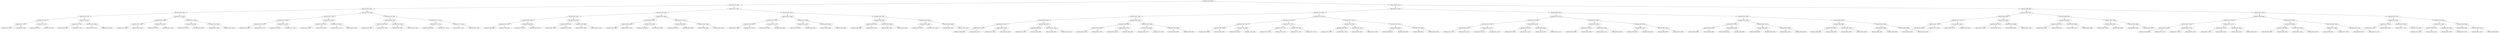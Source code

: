digraph G{
640606387 [label="Node{data=[4448, 4448]}"]
640606387 -> 1750660313
1750660313 [label="Node{data=[2328, 2328]}"]
1750660313 -> 535617439
535617439 [label="Node{data=[2244, 2244]}"]
535617439 -> 1644524715
1644524715 [label="Node{data=[2228, 2228]}"]
1644524715 -> 863976224
863976224 [label="Node{data=[919, 919]}"]
863976224 -> 481226666
481226666 [label="Node{data=[915, 915]}"]
481226666 -> 1699203975
1699203975 [label="Node{data=[913, 913]}"]
1699203975 -> 741231528
741231528 [label="Node{data=[912, 912]}"]
1699203975 -> 1724039990
1724039990 [label="Node{data=[914, 914]}"]
481226666 -> 234533883
234533883 [label="Node{data=[917, 917]}"]
234533883 -> 1455053360
1455053360 [label="Node{data=[916, 916]}"]
234533883 -> 135735364
135735364 [label="Node{data=[918, 918]}"]
863976224 -> 2017235203
2017235203 [label="Node{data=[923, 923]}"]
2017235203 -> 545362068
545362068 [label="Node{data=[921, 921]}"]
545362068 -> 611202414
611202414 [label="Node{data=[920, 920]}"]
545362068 -> 353004719
353004719 [label="Node{data=[922, 922]}"]
2017235203 -> 153244548
153244548 [label="Node{data=[2000, 2000]}"]
153244548 -> 629896964
629896964 [label="Node{data=[1833, 1833]}"]
153244548 -> 1880880030
1880880030 [label="Node{data=[2023, 2023]}"]
1644524715 -> 909280806
909280806 [label="Node{data=[2236, 2236]}"]
909280806 -> 756501783
756501783 [label="Node{data=[2232, 2232]}"]
756501783 -> 1398422758
1398422758 [label="Node{data=[2230, 2230]}"]
1398422758 -> 2087887376
2087887376 [label="Node{data=[2229, 2229]}"]
1398422758 -> 1590892558
1590892558 [label="Node{data=[2231, 2231]}"]
756501783 -> 1237027126
1237027126 [label="Node{data=[2234, 2234]}"]
1237027126 -> 1258562027
1258562027 [label="Node{data=[2233, 2233]}"]
1237027126 -> 579827897
579827897 [label="Node{data=[2235, 2235]}"]
909280806 -> 1692010382
1692010382 [label="Node{data=[2240, 2240]}"]
1692010382 -> 1899872282
1899872282 [label="Node{data=[2238, 2238]}"]
1899872282 -> 467451055
467451055 [label="Node{data=[2237, 2237]}"]
1899872282 -> 1120884189
1120884189 [label="Node{data=[2239, 2239]}"]
1692010382 -> 1990057085
1990057085 [label="Node{data=[2242, 2242]}"]
1990057085 -> 1765801892
1765801892 [label="Node{data=[2241, 2241]}"]
1990057085 -> 393748456
393748456 [label="Node{data=[2243, 2243]}"]
535617439 -> 799134055
799134055 [label="Node{data=[2260, 2260]}"]
799134055 -> 927440602
927440602 [label="Node{data=[2252, 2252]}"]
927440602 -> 563320137
563320137 [label="Node{data=[2248, 2248]}"]
563320137 -> 1984125388
1984125388 [label="Node{data=[2246, 2246]}"]
1984125388 -> 1464370314
1464370314 [label="Node{data=[2245, 2245]}"]
1984125388 -> 1551000055
1551000055 [label="Node{data=[2247, 2247]}"]
563320137 -> 1635159789
1635159789 [label="Node{data=[2250, 2250]}"]
1635159789 -> 219625014
219625014 [label="Node{data=[2249, 2249]}"]
1635159789 -> 518561738
518561738 [label="Node{data=[2251, 2251]}"]
927440602 -> 1364867129
1364867129 [label="Node{data=[2256, 2256]}"]
1364867129 -> 76465433
76465433 [label="Node{data=[2254, 2254]}"]
76465433 -> 807200056
807200056 [label="Node{data=[2253, 2253]}"]
76465433 -> 1783642686
1783642686 [label="Node{data=[2255, 2255]}"]
1364867129 -> 1791712445
1791712445 [label="Node{data=[2258, 2258]}"]
1791712445 -> 404749040
404749040 [label="Node{data=[2257, 2257]}"]
1791712445 -> 1342040558
1342040558 [label="Node{data=[2259, 2259]}"]
799134055 -> 613923813
613923813 [label="Node{data=[2268, 2268]}"]
613923813 -> 344532350
344532350 [label="Node{data=[2264, 2264]}"]
344532350 -> 1940297061
1940297061 [label="Node{data=[2262, 2262]}"]
1940297061 -> 1395957862
1395957862 [label="Node{data=[2261, 2261]}"]
1940297061 -> 1256546678
1256546678 [label="Node{data=[2263, 2263]}"]
344532350 -> 387587969
387587969 [label="Node{data=[2266, 2266]}"]
387587969 -> 1355853242
1355853242 [label="Node{data=[2265, 2265]}"]
387587969 -> 647041110
647041110 [label="Node{data=[2267, 2267]}"]
613923813 -> 1193163555
1193163555 [label="Node{data=[2272, 2272]}"]
1193163555 -> 4182614
4182614 [label="Node{data=[2270, 2270]}"]
4182614 -> 1440158358
1440158358 [label="Node{data=[2269, 2269]}"]
4182614 -> 2078976986
2078976986 [label="Node{data=[2271, 2271]}"]
1193163555 -> 1293631655
1293631655 [label="Node{data=[2274, 2274]}"]
1293631655 -> 860390960
860390960 [label="Node{data=[2273, 2273]}"]
1293631655 -> 1592160621
1592160621 [label="Node{data=[2322, 2322]}"]
1750660313 -> 1887221008
1887221008 [label="Node{data=[4351, 4351]}"]
1887221008 -> 1744166336
1744166336 [label="Node{data=[4298, 4298]}"]
1744166336 -> 276545032
276545032 [label="Node{data=[4290, 4290]}"]
276545032 -> 2105264243
2105264243 [label="Node{data=[3786, 3786]}"]
2105264243 -> 1748641529
1748641529 [label="Node{data=[2402, 2402]}"]
1748641529 -> 560528867
560528867 [label="Node{data=[2356, 2356]}"]
1748641529 -> 1814993976
1814993976 [label="Node{data=[3760, 3760]}"]
2105264243 -> 1337325982
1337325982 [label="Node{data=[3946, 3946]}"]
1337325982 -> 1988166527
1988166527 [label="Node{data=[3795, 3795]}"]
1337325982 -> 283148201
283148201 [label="Node{data=[3974, 3974]}"]
276545032 -> 137883345
137883345 [label="Node{data=[4294, 4294]}"]
137883345 -> 1747885888
1747885888 [label="Node{data=[4292, 4292]}"]
1747885888 -> 374010817
374010817 [label="Node{data=[4291, 4291]}"]
1747885888 -> 88394646
88394646 [label="Node{data=[4293, 4293]}"]
137883345 -> 850590857
850590857 [label="Node{data=[4296, 4296]}"]
850590857 -> 779792640
779792640 [label="Node{data=[4295, 4295]}"]
850590857 -> 1869585397
1869585397 [label="Node{data=[4297, 4297]}"]
1744166336 -> 1289020917
1289020917 [label="Node{data=[4306, 4306]}"]
1289020917 -> 1764167250
1764167250 [label="Node{data=[4302, 4302]}"]
1764167250 -> 305025223
305025223 [label="Node{data=[4300, 4300]}"]
305025223 -> 17682756
17682756 [label="Node{data=[4299, 4299]}"]
305025223 -> 1780316125
1780316125 [label="Node{data=[4301, 4301]}"]
1764167250 -> 999928146
999928146 [label="Node{data=[4304, 4304]}"]
999928146 -> 1532061326
1532061326 [label="Node{data=[4303, 4303]}"]
999928146 -> 876153681
876153681 [label="Node{data=[4305, 4305]}"]
1289020917 -> 890974612
890974612 [label="Node{data=[4317, 4317]}"]
890974612 -> 1132336452
1132336452 [label="Node{data=[4308, 4308]}"]
1132336452 -> 323714739
323714739 [label="Node{data=[4307, 4307]}"]
1132336452 -> 1876200456
1876200456 [label="Node{data=[4309, 4309]}"]
890974612 -> 53446647
53446647 [label="Node{data=[4349, 4349]}"]
53446647 -> 818439907
818439907 [label="Node{data=[4348, 4348]}"]
53446647 -> 2025732271
2025732271 [label="Node{data=[4350, 4350]}"]
1887221008 -> 868310908
868310908 [label="Node{data=[4367, 4367]}"]
868310908 -> 1286502092
1286502092 [label="Node{data=[4359, 4359]}"]
1286502092 -> 1059258052
1059258052 [label="Node{data=[4355, 4355]}"]
1059258052 -> 911262415
911262415 [label="Node{data=[4353, 4353]}"]
911262415 -> 257114566
257114566 [label="Node{data=[4352, 4352]}"]
911262415 -> 812928758
812928758 [label="Node{data=[4354, 4354]}"]
1059258052 -> 411583202
411583202 [label="Node{data=[4357, 4357]}"]
411583202 -> 679394694
679394694 [label="Node{data=[4356, 4356]}"]
411583202 -> 1035371582
1035371582 [label="Node{data=[4358, 4358]}"]
1286502092 -> 791117440
791117440 [label="Node{data=[4363, 4363]}"]
791117440 -> 1977788116
1977788116 [label="Node{data=[4361, 4361]}"]
1977788116 -> 674080611
674080611 [label="Node{data=[4360, 4360]}"]
1977788116 -> 557011244
557011244 [label="Node{data=[4362, 4362]}"]
791117440 -> 896858356
896858356 [label="Node{data=[4365, 4365]}"]
896858356 -> 1430273160
1430273160 [label="Node{data=[4364, 4364]}"]
896858356 -> 278110204
278110204 [label="Node{data=[4366, 4366]}"]
868310908 -> 730990323
730990323 [label="Node{data=[4440, 4440]}"]
730990323 -> 959703085
959703085 [label="Node{data=[4436, 4436]}"]
959703085 -> 1841510399
1841510399 [label="Node{data=[4398, 4398]}"]
1841510399 -> 1638083012
1638083012 [label="Node{data=[4368, 4368]}"]
1841510399 -> 1522343581
1522343581 [label="Node{data=[4403, 4403]}"]
959703085 -> 2087319399
2087319399 [label="Node{data=[4438, 4438]}"]
2087319399 -> 140594138
140594138 [label="Node{data=[4437, 4437]}"]
2087319399 -> 1895083547
1895083547 [label="Node{data=[4439, 4439]}"]
730990323 -> 1116675950
1116675950 [label="Node{data=[4444, 4444]}"]
1116675950 -> 1903037079
1903037079 [label="Node{data=[4442, 4442]}"]
1903037079 -> 1934860539
1934860539 [label="Node{data=[4441, 4441]}"]
1903037079 -> 637689084
637689084 [label="Node{data=[4443, 4443]}"]
1116675950 -> 474764093
474764093 [label="Node{data=[4446, 4446]}"]
474764093 -> 494389393
494389393 [label="Node{data=[4445, 4445]}"]
474764093 -> 1942878140
1942878140 [label="Node{data=[4447, 4447]}"]
640606387 -> 1201447045
1201447045 [label="Node{data=[8611, 8611]}"]
1201447045 -> 968349424
968349424 [label="Node{data=[8116, 8116]}"]
968349424 -> 447193623
447193623 [label="Node{data=[7862, 7862]}"]
447193623 -> 114018024
114018024 [label="Node{data=[4503, 4503]}"]
114018024 -> 611440188
611440188 [label="Node{data=[4456, 4456]}"]
611440188 -> 603358228
603358228 [label="Node{data=[4452, 4452]}"]
603358228 -> 73809255
73809255 [label="Node{data=[4450, 4450]}"]
73809255 -> 1556240261
1556240261 [label="Node{data=[4449, 4449]}"]
73809255 -> 1990769175
1990769175 [label="Node{data=[4451, 4451]}"]
603358228 -> 1634289394
1634289394 [label="Node{data=[4454, 4454]}"]
1634289394 -> 1414644413
1414644413 [label="Node{data=[4453, 4453]}"]
1634289394 -> 451008973
451008973 [label="Node{data=[4455, 4455]}"]
611440188 -> 699048068
699048068 [label="Node{data=[4499, 4499]}"]
699048068 -> 48180629
48180629 [label="Node{data=[4458, 4458]}"]
48180629 -> 1489060697
1489060697 [label="Node{data=[4457, 4457]}"]
48180629 -> 1291507261
1291507261 [label="Node{data=[4498, 4498]}"]
699048068 -> 807989670
807989670 [label="Node{data=[4501, 4501]}"]
807989670 -> 1264632243
1264632243 [label="Node{data=[4500, 4500]}"]
807989670 -> 434735117
434735117 [label="Node{data=[4502, 4502]}"]
114018024 -> 54062643
54062643 [label="Node{data=[6039, 6039]}"]
54062643 -> 1961527859
1961527859 [label="Node{data=[4566, 4566]}"]
1961527859 -> 961196100
961196100 [label="Node{data=[4505, 4505]}"]
961196100 -> 1815539328
1815539328 [label="Node{data=[4504, 4504]}"]
961196100 -> 683400259
683400259 [label="Node{data=[4537, 4537]}"]
1961527859 -> 136339573
136339573 [label="Node{data=[4932, 4932]}"]
136339573 -> 1677994405
1677994405 [label="Node{data=[4914, 4914]}"]
136339573 -> 1067288907
1067288907 [label="Node{data=[5989, 5989]}"]
54062643 -> 1236403007
1236403007 [label="Node{data=[7858, 7858]}"]
1236403007 -> 1109062068
1109062068 [label="Node{data=[6140, 6140]}"]
1109062068 -> 118927699
118927699 [label="Node{data=[6128, 6128]}"]
1109062068 -> 1418901291
1418901291 [label="Node{data=[7726, 7726]}"]
1236403007 -> 224456061
224456061 [label="Node{data=[7860, 7860]}"]
224456061 -> 409086516
409086516 [label="Node{data=[7859, 7859]}"]
224456061 -> 709659714
709659714 [label="Node{data=[7861, 7861]}"]
447193623 -> 1806061007
1806061007 [label="Node{data=[7878, 7878]}"]
1806061007 -> 1638358723
1638358723 [label="Node{data=[7870, 7870]}"]
1638358723 -> 1746795337
1746795337 [label="Node{data=[7866, 7866]}"]
1746795337 -> 645743764
645743764 [label="Node{data=[7864, 7864]}"]
645743764 -> 2137832865
2137832865 [label="Node{data=[7863, 7863]}"]
645743764 -> 619099593
619099593 [label="Node{data=[7865, 7865]}"]
1746795337 -> 598132143
598132143 [label="Node{data=[7868, 7868]}"]
598132143 -> 1865641131
1865641131 [label="Node{data=[7867, 7867]}"]
598132143 -> 1965577561
1965577561 [label="Node{data=[7869, 7869]}"]
1638358723 -> 1685192392
1685192392 [label="Node{data=[7874, 7874]}"]
1685192392 -> 1903154260
1903154260 [label="Node{data=[7872, 7872]}"]
1903154260 -> 97368294
97368294 [label="Node{data=[7871, 7871]}"]
1903154260 -> 855160731
855160731 [label="Node{data=[7873, 7873]}"]
1685192392 -> 1494517938
1494517938 [label="Node{data=[7876, 7876]}"]
1494517938 -> 1456880304
1456880304 [label="Node{data=[7875, 7875]}"]
1494517938 -> 1043640836
1043640836 [label="Node{data=[7877, 7877]}"]
1806061007 -> 1233620534
1233620534 [label="Node{data=[8047, 8047]}"]
1233620534 -> 875286188
875286188 [label="Node{data=[7882, 7882]}"]
875286188 -> 1406099747
1406099747 [label="Node{data=[7880, 7880]}"]
1406099747 -> 1215323596
1215323596 [label="Node{data=[7879, 7879]}"]
1406099747 -> 1039375562
1039375562 [label="Node{data=[7881, 7881]}"]
875286188 -> 1464298358
1464298358 [label="Node{data=[7907, 7907]}"]
1464298358 -> 2141834948
2141834948 [label="Node{data=[7883, 7883]}"]
1464298358 -> 905802432
905802432 [label="Node{data=[7976, 7976]}"]
1233620534 -> 340372857
340372857 [label="Node{data=[8051, 8051]}"]
340372857 -> 2025420893
2025420893 [label="Node{data=[8049, 8049]}"]
2025420893 -> 1238845024
1238845024 [label="Node{data=[8048, 8048]}"]
2025420893 -> 392316648
392316648 [label="Node{data=[8050, 8050]}"]
340372857 -> 1318650648
1318650648 [label="Node{data=[8053, 8053]}"]
1318650648 -> 2102522118
2102522118 [label="Node{data=[8052, 8052]}"]
1318650648 -> 247880842
247880842 [label="Node{data=[8054, 8054]}"]
968349424 -> 194383548
194383548 [label="Node{data=[8563, 8563]}"]
194383548 -> 219237653
219237653 [label="Node{data=[8132, 8132]}"]
219237653 -> 2134529136
2134529136 [label="Node{data=[8124, 8124]}"]
2134529136 -> 1126458641
1126458641 [label="Node{data=[8120, 8120]}"]
1126458641 -> 2021421095
2021421095 [label="Node{data=[8118, 8118]}"]
2021421095 -> 2139284440
2139284440 [label="Node{data=[8117, 8117]}"]
2021421095 -> 1379316108
1379316108 [label="Node{data=[8119, 8119]}"]
1126458641 -> 853166646
853166646 [label="Node{data=[8122, 8122]}"]
853166646 -> 700250370
700250370 [label="Node{data=[8121, 8121]}"]
853166646 -> 1103647694
1103647694 [label="Node{data=[8123, 8123]}"]
2134529136 -> 638922922
638922922 [label="Node{data=[8128, 8128]}"]
638922922 -> 1182680484
1182680484 [label="Node{data=[8126, 8126]}"]
1182680484 -> 138723456
138723456 [label="Node{data=[8125, 8125]}"]
1182680484 -> 185705573
185705573 [label="Node{data=[8127, 8127]}"]
638922922 -> 68044237
68044237 [label="Node{data=[8130, 8130]}"]
68044237 -> 812217229
812217229 [label="Node{data=[8129, 8129]}"]
68044237 -> 512226752
512226752 [label="Node{data=[8131, 8131]}"]
219237653 -> 414406905
414406905 [label="Node{data=[8555, 8555]}"]
414406905 -> 1860519439
1860519439 [label="Node{data=[8551, 8551]}"]
1860519439 -> 359380293
359380293 [label="Node{data=[8134, 8134]}"]
359380293 -> 887323613
887323613 [label="Node{data=[8133, 8133]}"]
359380293 -> 915773736
915773736 [label="Node{data=[8550, 8550]}"]
1860519439 -> 1921283275
1921283275 [label="Node{data=[8553, 8553]}"]
1921283275 -> 982332995
982332995 [label="Node{data=[8552, 8552]}"]
1921283275 -> 362782556
362782556 [label="Node{data=[8554, 8554]}"]
414406905 -> 257497118
257497118 [label="Node{data=[8559, 8559]}"]
257497118 -> 1588201234
1588201234 [label="Node{data=[8557, 8557]}"]
1588201234 -> 231087530
231087530 [label="Node{data=[8556, 8556]}"]
1588201234 -> 1682572849
1682572849 [label="Node{data=[8558, 8558]}"]
257497118 -> 596929358
596929358 [label="Node{data=[8561, 8561]}"]
596929358 -> 755530425
755530425 [label="Node{data=[8560, 8560]}"]
596929358 -> 270404095
270404095 [label="Node{data=[8562, 8562]}"]
194383548 -> 617737795
617737795 [label="Node{data=[8595, 8595]}"]
617737795 -> 606027660
606027660 [label="Node{data=[8587, 8587]}"]
606027660 -> 1244419076
1244419076 [label="Node{data=[8567, 8567]}"]
1244419076 -> 706604367
706604367 [label="Node{data=[8565, 8565]}"]
706604367 -> 18197945
18197945 [label="Node{data=[8564, 8564]}"]
706604367 -> 1546326344
1546326344 [label="Node{data=[8566, 8566]}"]
1244419076 -> 1947202237
1947202237 [label="Node{data=[8585, 8585]}"]
1947202237 -> 826089190
826089190 [label="Node{data=[8584, 8584]}"]
1947202237 -> 501810461
501810461 [label="Node{data=[8586, 8586]}"]
606027660 -> 432858809
432858809 [label="Node{data=[8591, 8591]}"]
432858809 -> 308110631
308110631 [label="Node{data=[8589, 8589]}"]
308110631 -> 1263436708
1263436708 [label="Node{data=[8588, 8588]}"]
308110631 -> 509261373
509261373 [label="Node{data=[8590, 8590]}"]
432858809 -> 1625121377
1625121377 [label="Node{data=[8593, 8593]}"]
1625121377 -> 424691456
424691456 [label="Node{data=[8592, 8592]}"]
1625121377 -> 649897005
649897005 [label="Node{data=[8594, 8594]}"]
617737795 -> 1838945689
1838945689 [label="Node{data=[8603, 8603]}"]
1838945689 -> 1725541409
1725541409 [label="Node{data=[8599, 8599]}"]
1725541409 -> 2108329917
2108329917 [label="Node{data=[8597, 8597]}"]
2108329917 -> 1056231913
1056231913 [label="Node{data=[8596, 8596]}"]
2108329917 -> 868821875
868821875 [label="Node{data=[8598, 8598]}"]
1725541409 -> 416948623
416948623 [label="Node{data=[8601, 8601]}"]
416948623 -> 824480334
824480334 [label="Node{data=[8600, 8600]}"]
416948623 -> 692549146
692549146 [label="Node{data=[8602, 8602]}"]
1838945689 -> 1395610354
1395610354 [label="Node{data=[8607, 8607]}"]
1395610354 -> 439404353
439404353 [label="Node{data=[8605, 8605]}"]
439404353 -> 261329067
261329067 [label="Node{data=[8604, 8604]}"]
439404353 -> 494321893
494321893 [label="Node{data=[8606, 8606]}"]
1395610354 -> 879212923
879212923 [label="Node{data=[8609, 8609]}"]
879212923 -> 686910073
686910073 [label="Node{data=[8608, 8608]}"]
879212923 -> 997503236
997503236 [label="Node{data=[8610, 8610]}"]
1201447045 -> 279854951
279854951 [label="Node{data=[9068, 9068]}"]
279854951 -> 428601448
428601448 [label="Node{data=[9052, 9052]}"]
428601448 -> 982180738
982180738 [label="Node{data=[9044, 9044]}"]
982180738 -> 610830662
610830662 [label="Node{data=[8723, 8723]}"]
610830662 -> 1163714475
1163714475 [label="Node{data=[8613, 8613]}"]
1163714475 -> 59928536
59928536 [label="Node{data=[8612, 8612]}"]
1163714475 -> 1852381915
1852381915 [label="Node{data=[8710, 8710]}"]
610830662 -> 237739241
237739241 [label="Node{data=[9042, 9042]}"]
237739241 -> 757705472
757705472 [label="Node{data=[9041, 9041]}"]
237739241 -> 1037430226
1037430226 [label="Node{data=[9043, 9043]}"]
982180738 -> 466392945
466392945 [label="Node{data=[9048, 9048]}"]
466392945 -> 1238539317
1238539317 [label="Node{data=[9046, 9046]}"]
1238539317 -> 700665764
700665764 [label="Node{data=[9045, 9045]}"]
1238539317 -> 1005227059
1005227059 [label="Node{data=[9047, 9047]}"]
466392945 -> 1147335456
1147335456 [label="Node{data=[9050, 9050]}"]
1147335456 -> 428670125
428670125 [label="Node{data=[9049, 9049]}"]
1147335456 -> 704724567
704724567 [label="Node{data=[9051, 9051]}"]
428601448 -> 1164293168
1164293168 [label="Node{data=[9060, 9060]}"]
1164293168 -> 382579791
382579791 [label="Node{data=[9056, 9056]}"]
382579791 -> 1750748079
1750748079 [label="Node{data=[9054, 9054]}"]
1750748079 -> 1258955637
1258955637 [label="Node{data=[9053, 9053]}"]
1750748079 -> 598137360
598137360 [label="Node{data=[9055, 9055]}"]
382579791 -> 1488092647
1488092647 [label="Node{data=[9058, 9058]}"]
1488092647 -> 1653555821
1653555821 [label="Node{data=[9057, 9057]}"]
1488092647 -> 2021971138
2021971138 [label="Node{data=[9059, 9059]}"]
1164293168 -> 1843918744
1843918744 [label="Node{data=[9064, 9064]}"]
1843918744 -> 644997766
644997766 [label="Node{data=[9062, 9062]}"]
644997766 -> 1056260111
1056260111 [label="Node{data=[9061, 9061]}"]
644997766 -> 1619636695
1619636695 [label="Node{data=[9063, 9063]}"]
1843918744 -> 847298921
847298921 [label="Node{data=[9066, 9066]}"]
847298921 -> 466378861
466378861 [label="Node{data=[9065, 9065]}"]
847298921 -> 254656035
254656035 [label="Node{data=[9067, 9067]}"]
279854951 -> 579313944
579313944 [label="Node{data=[9512, 9512]}"]
579313944 -> 381200296
381200296 [label="Node{data=[9496, 9496]}"]
381200296 -> 1854894618
1854894618 [label="Node{data=[9076, 9076]}"]
1854894618 -> 212927822
212927822 [label="Node{data=[9072, 9072]}"]
212927822 -> 320993953
320993953 [label="Node{data=[9070, 9070]}"]
320993953 -> 1089964682
1089964682 [label="Node{data=[9069, 9069]}"]
320993953 -> 1442656044
1442656044 [label="Node{data=[9071, 9071]}"]
212927822 -> 1365433256
1365433256 [label="Node{data=[9074, 9074]}"]
1365433256 -> 1292552151
1292552151 [label="Node{data=[9073, 9073]}"]
1365433256 -> 836089638
836089638 [label="Node{data=[9075, 9075]}"]
1854894618 -> 225278591
225278591 [label="Node{data=[9172, 9172]}"]
225278591 -> 1242914785
1242914785 [label="Node{data=[9078, 9078]}"]
1242914785 -> 1362758923
1362758923 [label="Node{data=[9077, 9077]}"]
1242914785 -> 1305148557
1305148557 [label="Node{data=[9079, 9079]}"]
225278591 -> 722651593
722651593 [label="Node{data=[9451, 9451]}"]
722651593 -> 1268281629
1268281629 [label="Node{data=[9420, 9420]}"]
722651593 -> 1254850352
1254850352 [label="Node{data=[9495, 9495]}"]
381200296 -> 1358941296
1358941296 [label="Node{data=[9504, 9504]}"]
1358941296 -> 1830689575
1830689575 [label="Node{data=[9500, 9500]}"]
1830689575 -> 1703317248
1703317248 [label="Node{data=[9498, 9498]}"]
1703317248 -> 1956990591
1956990591 [label="Node{data=[9497, 9497]}"]
1703317248 -> 1519882455
1519882455 [label="Node{data=[9499, 9499]}"]
1830689575 -> 1196257153
1196257153 [label="Node{data=[9502, 9502]}"]
1196257153 -> 383911655
383911655 [label="Node{data=[9501, 9501]}"]
1196257153 -> 1214936306
1214936306 [label="Node{data=[9503, 9503]}"]
1358941296 -> 773673984
773673984 [label="Node{data=[9508, 9508]}"]
773673984 -> 41948965
41948965 [label="Node{data=[9506, 9506]}"]
41948965 -> 81001644
81001644 [label="Node{data=[9505, 9505]}"]
41948965 -> 528860448
528860448 [label="Node{data=[9507, 9507]}"]
773673984 -> 1534865284
1534865284 [label="Node{data=[9510, 9510]}"]
1534865284 -> 1497834225
1497834225 [label="Node{data=[9509, 9509]}"]
1534865284 -> 1114276841
1114276841 [label="Node{data=[9511, 9511]}"]
579313944 -> 1945625153
1945625153 [label="Node{data=[9520, 9520]}"]
1945625153 -> 1229841332
1229841332 [label="Node{data=[9516, 9516]}"]
1229841332 -> 696058054
696058054 [label="Node{data=[9514, 9514]}"]
696058054 -> 1058974667
1058974667 [label="Node{data=[9513, 9513]}"]
696058054 -> 1933030275
1933030275 [label="Node{data=[9515, 9515]}"]
1229841332 -> 1438756370
1438756370 [label="Node{data=[9518, 9518]}"]
1438756370 -> 352059228
352059228 [label="Node{data=[9517, 9517]}"]
1438756370 -> 1592876795
1592876795 [label="Node{data=[9519, 9519]}"]
1945625153 -> 278152461
278152461 [label="Node{data=[9528, 9528]}"]
278152461 -> 1224591411
1224591411 [label="Node{data=[9524, 9524]}"]
1224591411 -> 62377839
62377839 [label="Node{data=[9522, 9522]}"]
62377839 -> 1474649956
1474649956 [label="Node{data=[9521, 9521]}"]
62377839 -> 1709954232
1709954232 [label="Node{data=[9523, 9523]}"]
1224591411 -> 1131492454
1131492454 [label="Node{data=[9526, 9526]}"]
1131492454 -> 2122336208
2122336208 [label="Node{data=[9525, 9525]}"]
1131492454 -> 56830235
56830235 [label="Node{data=[9527, 9527]}"]
278152461 -> 940991451
940991451 [label="Node{data=[9530, 9530]}"]
940991451 -> 1913561787
1913561787 [label="Node{data=[9529, 9529]}"]
940991451 -> 248305133
248305133 [label="Node{data=[9567, 9567]}"]
248305133 -> 343740126
343740126 [label="Node{data=[9531, 9531]}"]
248305133 -> 528396081
528396081 [label="Node{data=[9688, 9688]}"]
}
